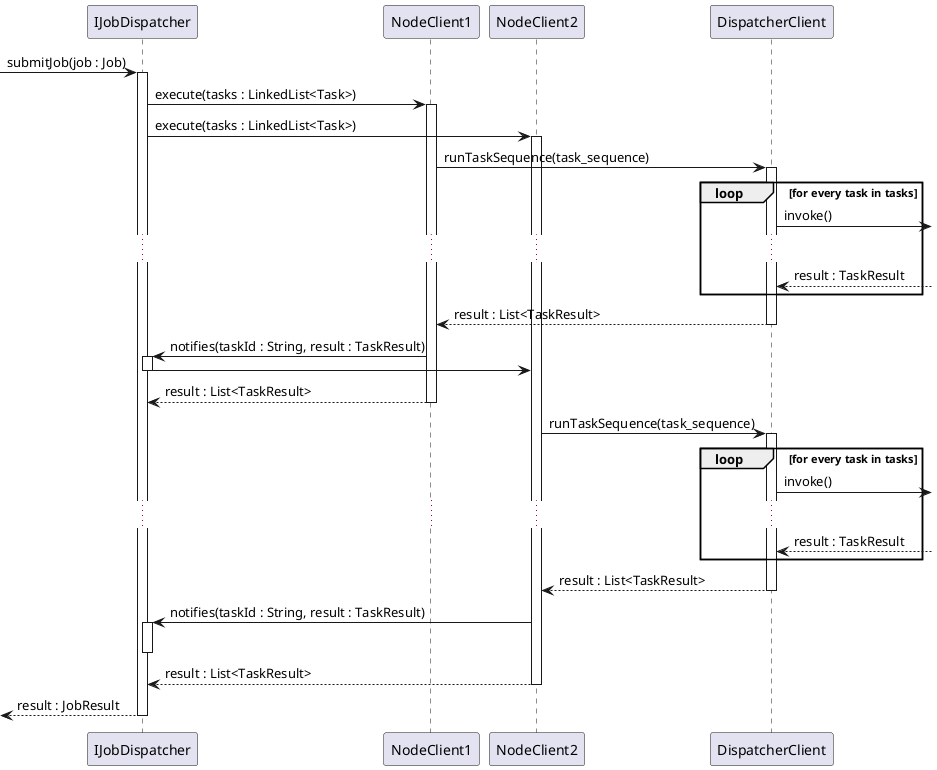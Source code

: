 @startuml

[-> IJobDispatcher : submitJob(job : Job)
activate IJobDispatcher


IJobDispatcher -> NodeClient1 : execute(tasks : LinkedList<Task>)
activate NodeClient1
IJobDispatcher -> NodeClient2 : execute(tasks : LinkedList<Task>)
activate NodeClient2

NodeClient1 -> DispatcherClient : runTaskSequence(task_sequence)
activate DispatcherClient
    loop for every task in tasks
        DispatcherClient ->] : invoke()
        ...
        DispatcherClient <--] : result : TaskResult
    end
    NodeClient1 <-- DispatcherClient : result : List<TaskResult>

deactivate DispatcherClient

' Notify
NodeClient1 -> IJobDispatcher : notifies(taskId : String, result : TaskResult)


activate IJobDispatcher
    IJobDispatcher -> NodeClient2
deactivate IJobDispatcher

IJobDispatcher <-- NodeClient1 : result : List<TaskResult>
deactivate NodeClient1

NodeClient2 -> DispatcherClient : runTaskSequence(task_sequence)
activate DispatcherClient
    loop for every task in tasks
        DispatcherClient ->] : invoke()
        ...
        DispatcherClient <--] : result : TaskResult
    end
    NodeClient2 <-- DispatcherClient : result : List<TaskResult>
deactivate DispatcherClient

' Notify
NodeClient2 -> IJobDispatcher : notifies(taskId : String, result : TaskResult)
activate IJobDispatcher
deactivate IJobDispatcher


IJobDispatcher <-- NodeClient2 : result : List<TaskResult>
deactivate NodeClient2

[<-- IJobDispatcher : result : JobResult
deactivate IJobDispatcher
@enduml
